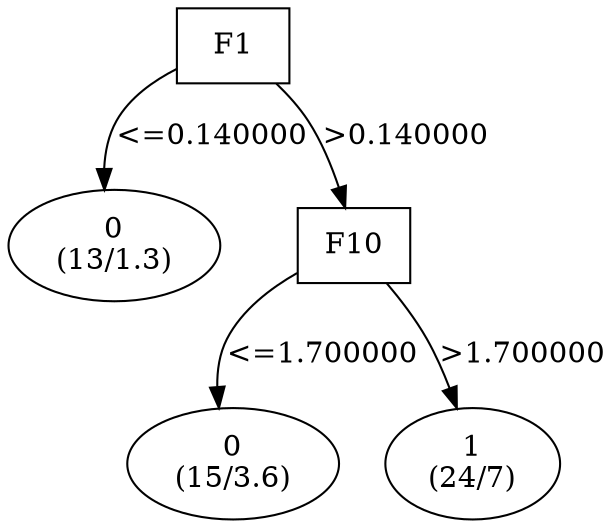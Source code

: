 digraph YaDT {
n0 [ shape=box, label="F1\n"]
n0 -> n1 [label="<=0.140000"]
n1 [ shape=ellipse, label="0\n(13/1.3)"]
n0 -> n2 [label=">0.140000"]
n2 [ shape=box, label="F10\n"]
n2 -> n3 [label="<=1.700000"]
n3 [ shape=ellipse, label="0\n(15/3.6)"]
n2 -> n4 [label=">1.700000"]
n4 [ shape=ellipse, label="1\n(24/7)"]
}
